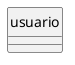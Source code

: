 @startuml
' hide the spot
hide circle

' avoid problems with angled crows feet
skinparam linetype ortho
entity "usuario" as usuario {
 
}